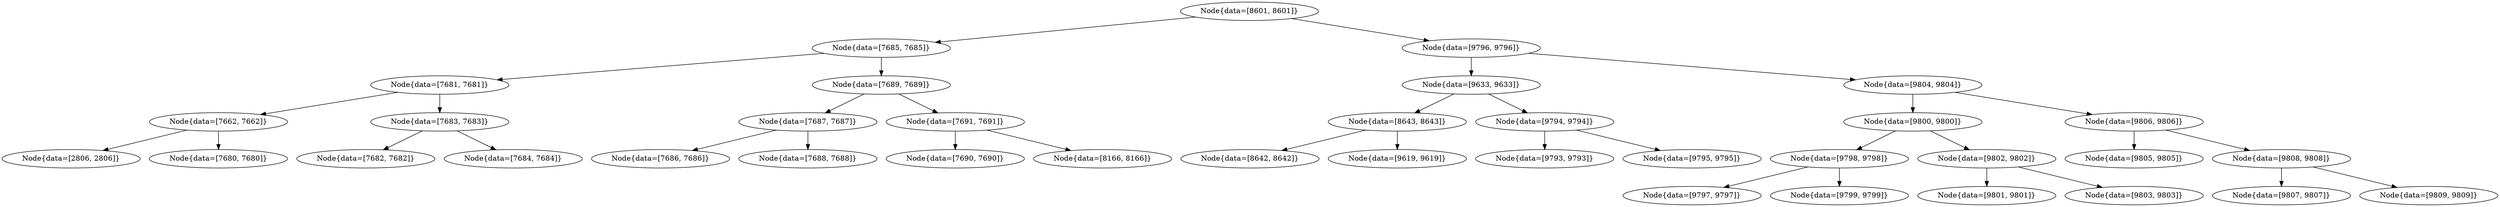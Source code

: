 digraph G{
112017499 [label="Node{data=[8601, 8601]}"]
112017499 -> 1182184020
1182184020 [label="Node{data=[7685, 7685]}"]
1182184020 -> 539285413
539285413 [label="Node{data=[7681, 7681]}"]
539285413 -> 2043237741
2043237741 [label="Node{data=[7662, 7662]}"]
2043237741 -> 353004951
353004951 [label="Node{data=[2806, 2806]}"]
2043237741 -> 1721604464
1721604464 [label="Node{data=[7680, 7680]}"]
539285413 -> 1619194873
1619194873 [label="Node{data=[7683, 7683]}"]
1619194873 -> 1406382265
1406382265 [label="Node{data=[7682, 7682]}"]
1619194873 -> 368253313
368253313 [label="Node{data=[7684, 7684]}"]
1182184020 -> 523191382
523191382 [label="Node{data=[7689, 7689]}"]
523191382 -> 1757766001
1757766001 [label="Node{data=[7687, 7687]}"]
1757766001 -> 652038824
652038824 [label="Node{data=[7686, 7686]}"]
1757766001 -> 737110243
737110243 [label="Node{data=[7688, 7688]}"]
523191382 -> 1317504060
1317504060 [label="Node{data=[7691, 7691]}"]
1317504060 -> 227195508
227195508 [label="Node{data=[7690, 7690]}"]
1317504060 -> 1099882879
1099882879 [label="Node{data=[8166, 8166]}"]
112017499 -> 301347293
301347293 [label="Node{data=[9796, 9796]}"]
301347293 -> 1671619003
1671619003 [label="Node{data=[9633, 9633]}"]
1671619003 -> 1000582817
1000582817 [label="Node{data=[8643, 8643]}"]
1000582817 -> 219166131
219166131 [label="Node{data=[8642, 8642]}"]
1000582817 -> 759731477
759731477 [label="Node{data=[9619, 9619]}"]
1671619003 -> 1502807614
1502807614 [label="Node{data=[9794, 9794]}"]
1502807614 -> 2137226507
2137226507 [label="Node{data=[9793, 9793]}"]
1502807614 -> 1934779129
1934779129 [label="Node{data=[9795, 9795]}"]
301347293 -> 450601403
450601403 [label="Node{data=[9804, 9804]}"]
450601403 -> 1538844200
1538844200 [label="Node{data=[9800, 9800]}"]
1538844200 -> 1062683505
1062683505 [label="Node{data=[9798, 9798]}"]
1062683505 -> 1601350600
1601350600 [label="Node{data=[9797, 9797]}"]
1062683505 -> 417533924
417533924 [label="Node{data=[9799, 9799]}"]
1538844200 -> 83239798
83239798 [label="Node{data=[9802, 9802]}"]
83239798 -> 20952146
20952146 [label="Node{data=[9801, 9801]}"]
83239798 -> 1272542038
1272542038 [label="Node{data=[9803, 9803]}"]
450601403 -> 1262868966
1262868966 [label="Node{data=[9806, 9806]}"]
1262868966 -> 2124267115
2124267115 [label="Node{data=[9805, 9805]}"]
1262868966 -> 50075854
50075854 [label="Node{data=[9808, 9808]}"]
50075854 -> 46110724
46110724 [label="Node{data=[9807, 9807]}"]
50075854 -> 1741749084
1741749084 [label="Node{data=[9809, 9809]}"]
}
